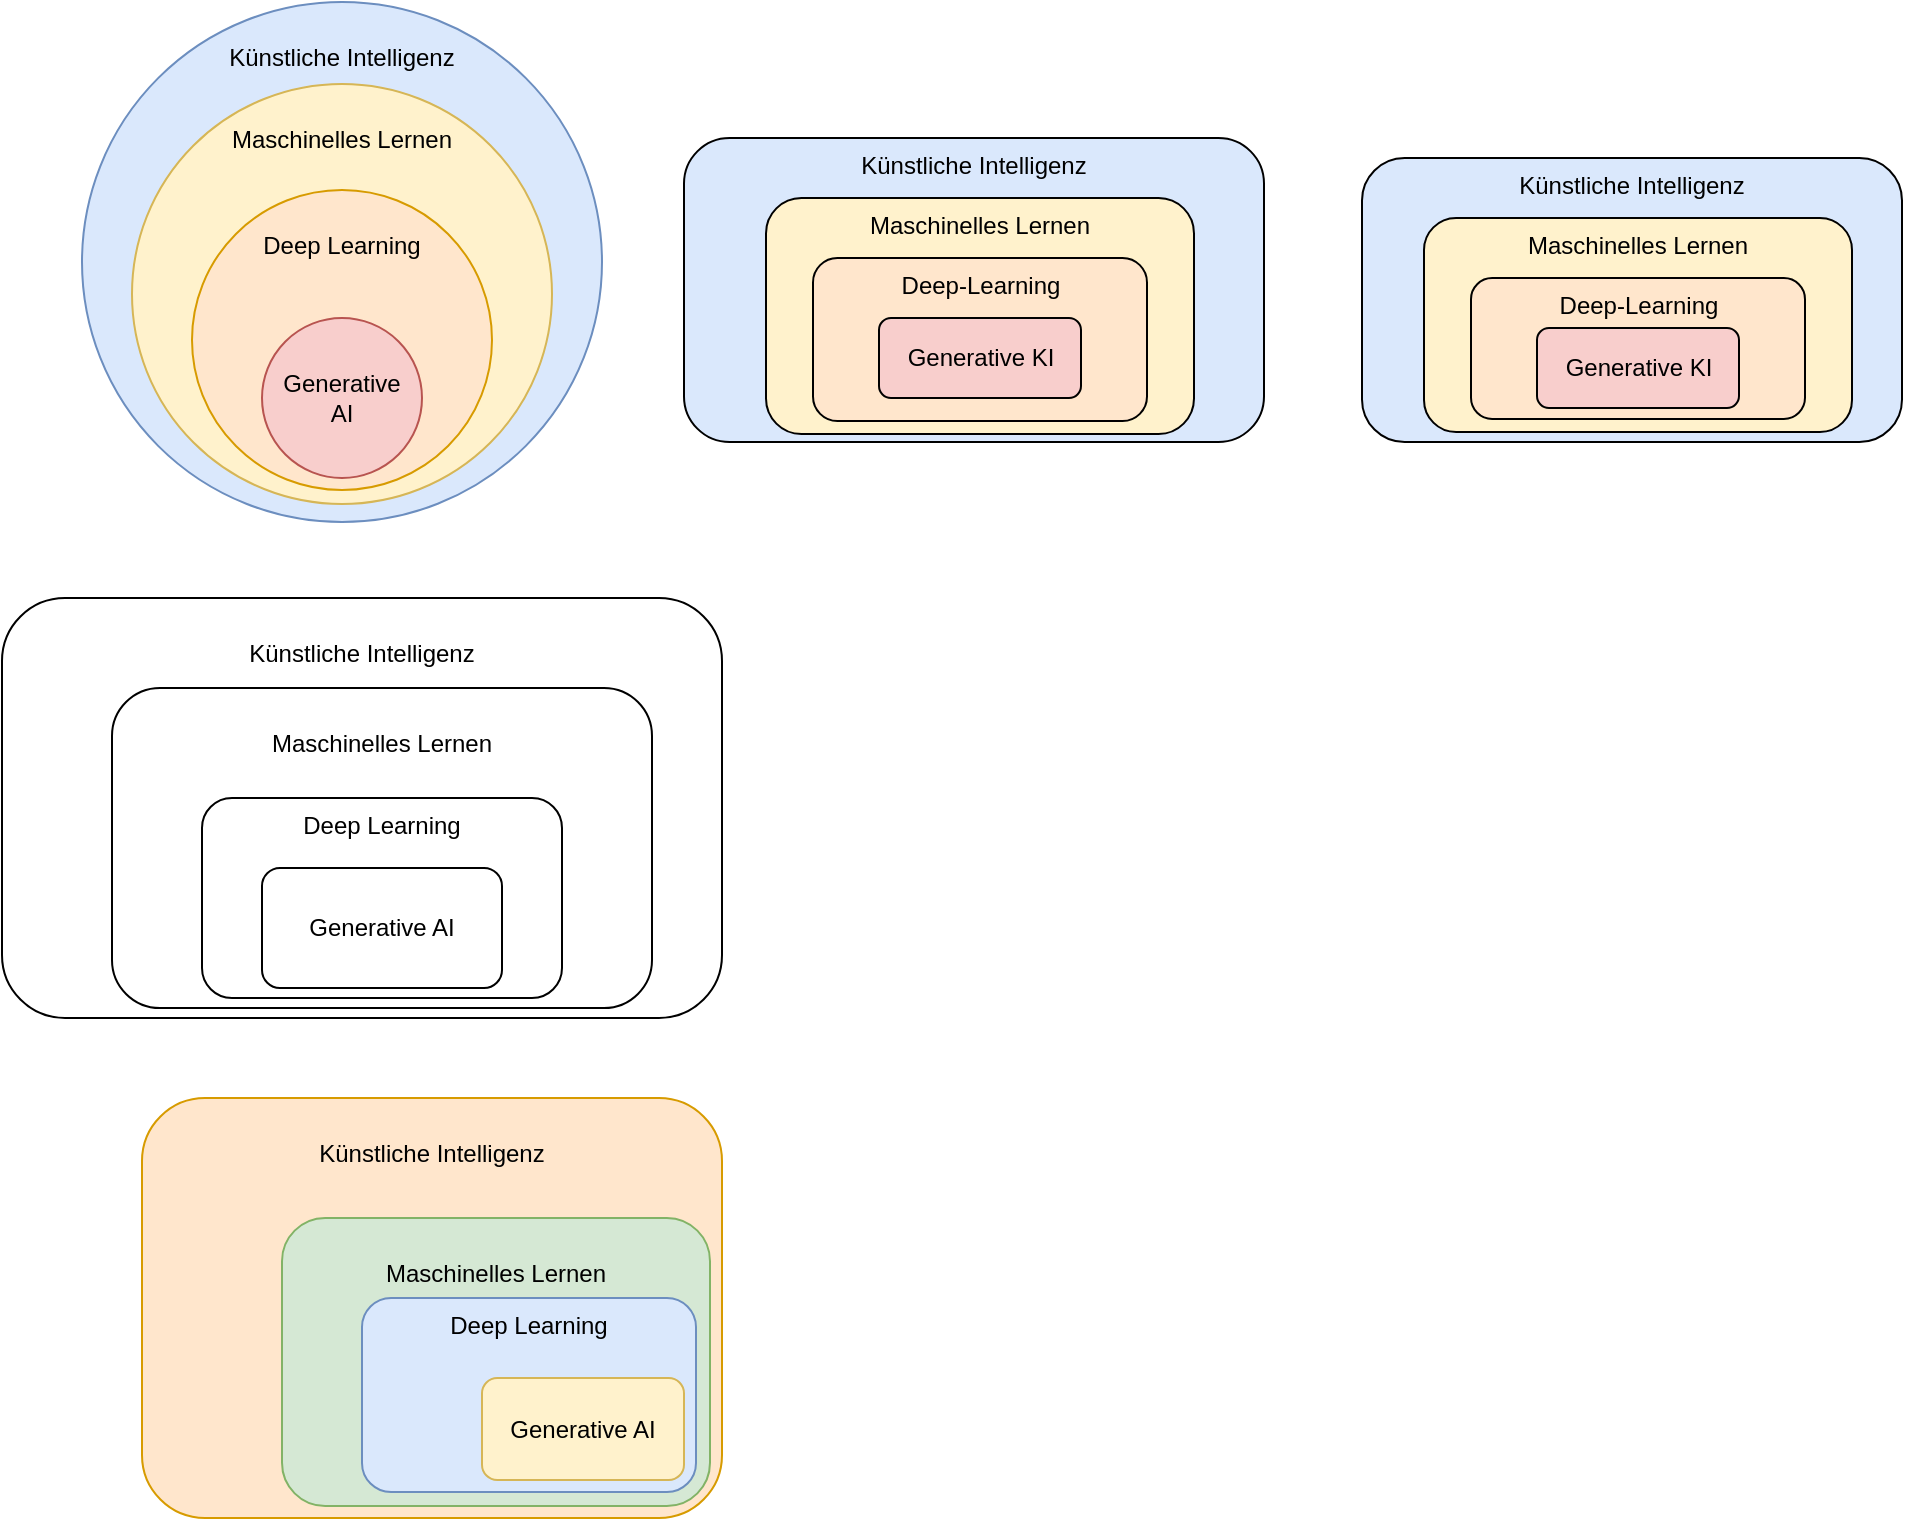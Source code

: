 <mxfile version="28.1.0">
  <diagram name="Seite-1" id="ZJbjya6IC8342XkBFOsz">
    <mxGraphModel dx="1008" dy="556" grid="1" gridSize="10" guides="1" tooltips="1" connect="1" arrows="1" fold="1" page="1" pageScale="1" pageWidth="827" pageHeight="1169" math="0" shadow="0">
      <root>
        <mxCell id="0" />
        <mxCell id="1" parent="0" />
        <mxCell id="83e46J-lGZv78bekPlSt-8" value="&lt;div&gt;&lt;div&gt;&lt;br&gt;&lt;/div&gt;&lt;div&gt;&lt;div&gt;Künstliche Intelligenz&lt;/div&gt;&lt;/div&gt;&lt;/div&gt;" style="rounded=1;whiteSpace=wrap;html=1;verticalAlign=top;" parent="1" vertex="1">
          <mxGeometry x="180" y="460" width="360" height="210" as="geometry" />
        </mxCell>
        <mxCell id="83e46J-lGZv78bekPlSt-7" value="&lt;div&gt;&lt;div&gt;&lt;br&gt;&lt;/div&gt;&lt;div&gt;Maschinelles Lernen&lt;br&gt;&lt;/div&gt;&lt;/div&gt;" style="rounded=1;whiteSpace=wrap;html=1;verticalAlign=top;" parent="1" vertex="1">
          <mxGeometry x="235" y="505" width="270" height="160" as="geometry" />
        </mxCell>
        <mxCell id="83e46J-lGZv78bekPlSt-6" value="&lt;div&gt;Deep Learning&lt;br&gt;&lt;/div&gt;" style="rounded=1;whiteSpace=wrap;html=1;verticalAlign=top;" parent="1" vertex="1">
          <mxGeometry x="280" y="560" width="180" height="100" as="geometry" />
        </mxCell>
        <mxCell id="83e46J-lGZv78bekPlSt-4" value="&lt;div&gt;&lt;br&gt;&lt;/div&gt;&lt;div&gt;Künstliche Intelligenz&lt;/div&gt;" style="ellipse;whiteSpace=wrap;html=1;aspect=fixed;verticalAlign=top;fillColor=#dae8fc;strokeColor=#6c8ebf;" parent="1" vertex="1">
          <mxGeometry x="220" y="162" width="260" height="260" as="geometry" />
        </mxCell>
        <mxCell id="83e46J-lGZv78bekPlSt-3" value="&lt;div&gt;&lt;br&gt;&lt;/div&gt;&lt;div&gt;Maschinelles Lernen&lt;br&gt;&lt;/div&gt;" style="ellipse;whiteSpace=wrap;html=1;aspect=fixed;verticalAlign=top;fillColor=#fff2cc;strokeColor=#d6b656;" parent="1" vertex="1">
          <mxGeometry x="245" y="203" width="210" height="210" as="geometry" />
        </mxCell>
        <mxCell id="83e46J-lGZv78bekPlSt-2" value="&lt;div&gt;&lt;br&gt;&lt;/div&gt;&lt;div&gt;Deep Learning&lt;br&gt;&lt;/div&gt;" style="ellipse;whiteSpace=wrap;html=1;aspect=fixed;verticalAlign=top;fillColor=#ffe6cc;strokeColor=#d79b00;" parent="1" vertex="1">
          <mxGeometry x="275" y="256" width="150" height="150" as="geometry" />
        </mxCell>
        <mxCell id="83e46J-lGZv78bekPlSt-1" value="&lt;div&gt;Generative &lt;br&gt;&lt;/div&gt;&lt;div&gt;AI&lt;br&gt;&lt;/div&gt;" style="ellipse;whiteSpace=wrap;html=1;aspect=fixed;fillColor=#f8cecc;strokeColor=#b85450;" parent="1" vertex="1">
          <mxGeometry x="310" y="320" width="80" height="80" as="geometry" />
        </mxCell>
        <mxCell id="83e46J-lGZv78bekPlSt-5" value="Generative AI" style="rounded=1;whiteSpace=wrap;html=1;" parent="1" vertex="1">
          <mxGeometry x="310" y="595" width="120" height="60" as="geometry" />
        </mxCell>
        <mxCell id="83e46J-lGZv78bekPlSt-9" value="&lt;div&gt;&lt;div&gt;&lt;br&gt;&lt;/div&gt;&lt;div&gt;&lt;div&gt;Künstliche Intelligenz&lt;/div&gt;&lt;/div&gt;&lt;/div&gt;" style="rounded=1;whiteSpace=wrap;html=1;verticalAlign=top;fillColor=#ffe6cc;strokeColor=#d79b00;" parent="1" vertex="1">
          <mxGeometry x="250" y="710" width="290" height="210" as="geometry" />
        </mxCell>
        <mxCell id="83e46J-lGZv78bekPlSt-10" value="&lt;div&gt;&lt;div&gt;&lt;br&gt;&lt;/div&gt;&lt;div&gt;Maschinelles Lernen&lt;br&gt;&lt;/div&gt;&lt;/div&gt;" style="rounded=1;whiteSpace=wrap;html=1;verticalAlign=top;fillColor=#d5e8d4;strokeColor=#82b366;" parent="1" vertex="1">
          <mxGeometry x="320" y="770" width="214" height="144" as="geometry" />
        </mxCell>
        <mxCell id="83e46J-lGZv78bekPlSt-11" value="&lt;div&gt;Deep Learning&lt;br&gt;&lt;/div&gt;" style="rounded=1;whiteSpace=wrap;html=1;verticalAlign=top;fillColor=#dae8fc;strokeColor=#6c8ebf;" parent="1" vertex="1">
          <mxGeometry x="360" y="810" width="167" height="97" as="geometry" />
        </mxCell>
        <mxCell id="83e46J-lGZv78bekPlSt-12" value="Generative AI" style="rounded=1;whiteSpace=wrap;html=1;fillColor=#fff2cc;strokeColor=#d6b656;" parent="1" vertex="1">
          <mxGeometry x="420" y="850" width="101" height="51" as="geometry" />
        </mxCell>
        <mxCell id="83e46J-lGZv78bekPlSt-13" value="Künstliche Intelligenz" style="rounded=1;whiteSpace=wrap;verticalAlign=top;fillColor=#dae8fc;strokeColor=#000000;" parent="1" vertex="1">
          <mxGeometry x="521" y="230" width="290" height="152" as="geometry" />
        </mxCell>
        <mxCell id="83e46J-lGZv78bekPlSt-14" value="Maschinelles Lernen&#xa;" style="rounded=1;whiteSpace=wrap;verticalAlign=top;fillColor=#fff2cc;strokeColor=#000000;" parent="1" vertex="1">
          <mxGeometry x="562" y="260" width="214" height="118" as="geometry" />
        </mxCell>
        <mxCell id="83e46J-lGZv78bekPlSt-15" value="Deep-Learning&#xa;" style="rounded=1;whiteSpace=wrap;verticalAlign=top;fillColor=#ffe6cc;strokeColor=#000000;" parent="1" vertex="1">
          <mxGeometry x="585.5" y="290" width="167" height="81.5" as="geometry" />
        </mxCell>
        <mxCell id="83e46J-lGZv78bekPlSt-16" value="Generative KI" style="rounded=1;whiteSpace=wrap;fillColor=#f8cecc;strokeColor=#000000;" parent="1" vertex="1">
          <mxGeometry x="618.5" y="320" width="101" height="40" as="geometry" />
        </mxCell>
        <mxCell id="KEwPxeywiCIN4CCiMy2z-1" value="Künstliche Intelligenz" style="rounded=1;whiteSpace=wrap;verticalAlign=top;fillColor=#dae8fc;strokeColor=#000000;" vertex="1" parent="1">
          <mxGeometry x="860" y="240" width="270" height="142" as="geometry" />
        </mxCell>
        <mxCell id="KEwPxeywiCIN4CCiMy2z-2" value="Maschinelles Lernen&#xa;" style="rounded=1;whiteSpace=wrap;verticalAlign=top;fillColor=#fff2cc;strokeColor=#000000;" vertex="1" parent="1">
          <mxGeometry x="891" y="270" width="214" height="107" as="geometry" />
        </mxCell>
        <mxCell id="KEwPxeywiCIN4CCiMy2z-3" value="Deep-Learning&#xa;" style="rounded=1;whiteSpace=wrap;verticalAlign=top;fillColor=#ffe6cc;strokeColor=#000000;" vertex="1" parent="1">
          <mxGeometry x="914.5" y="300" width="167" height="70.5" as="geometry" />
        </mxCell>
        <mxCell id="KEwPxeywiCIN4CCiMy2z-4" value="Generative KI" style="rounded=1;whiteSpace=wrap;fillColor=#f8cecc;strokeColor=#000000;" vertex="1" parent="1">
          <mxGeometry x="947.5" y="325" width="101" height="40" as="geometry" />
        </mxCell>
      </root>
    </mxGraphModel>
  </diagram>
</mxfile>
